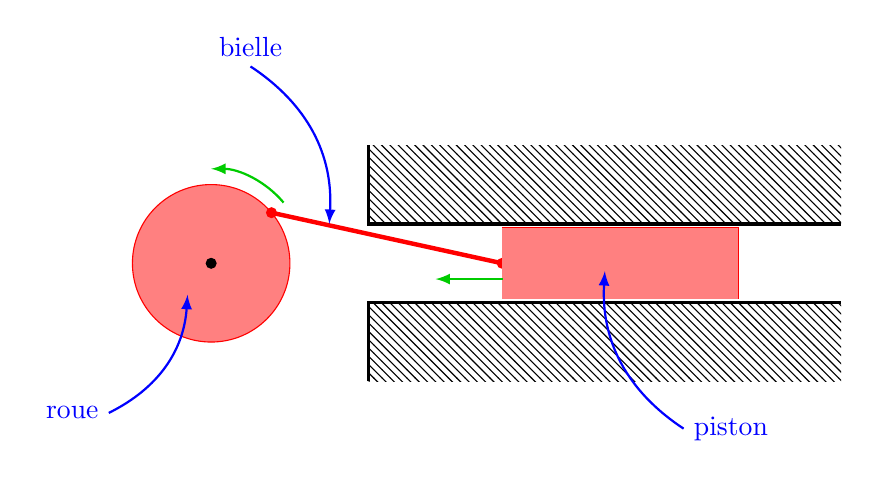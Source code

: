 \usetikzlibrary{patterns}
\begin{tikzpicture}


\def\rayon{1};
\def\bielle{3};
\coordinate (O) at (0,0);
\fill[red!50] (O) circle (\rayon);
\draw[red] (O) circle (\rayon);
\fill (O) circle (2pt);

\fill[pattern=north west lines]  (2,0.5) rectangle (8,1.5);
\draw[very thick] (2,1.5) -- (2,0.5) -- (8,0.5);

\fill[pattern=north west lines]  (2,-0.5) rectangle (8,-1.5);
\draw[very thick] (2,-1.5) -- (2,-0.5) -- (8,-0.5);

\def\actionnepiston#1{
  \def\montheta{#1};
  \coordinate (A) at ({\montheta}:{\rayon});
  \fill[red] (A) circle (2pt);

  \def\moncos{cos(\montheta)};
  \def\xb{\rayon*\moncos+sqrt(\bielle^2-\rayon^2*(1-\moncos^2))};
  \coordinate (B) at ({\xb},0);
  \fill[red] (B) circle (2pt);
  
   \draw[ultra thick,red] (A)--(B);
   \draw[red] ({\xb},-0.45) rectangle ({\xb+3},0.45);
   \fill[red!50] ({\xb},-0.45) rectangle ({\xb+3},0.45);
}

% Afficher un angle ou afficher plusieurs : commenter/decommenter les lignes
% le paramÃÂ¨tre est l'angle (en degres)

\actionnepiston{40};
%\actionnepiston{90};

% \foreach \t in {0,30,...,180} {
% \actionnepiston{\t};
% };

% Labels
  \draw[<-,>=latex,thick, blue] (1.5,0.5) to[bend right] +(-1,2) node[above] {bielle};
  \draw[<-,>=latex,thick, blue] (5,-0.1) to[bend right] +(1,-2) node[right] {piston};
  \draw[<-,>=latex,thick, blue] (-0.3,-0.4) to[bend left] +(-1,-1.5) node[left] {roue};

  \draw[->,>=latex,thick, green!80!black] (40:1.2) arc (40:90:1.2);
  \draw[->,>=latex,thick, green!80!black] (3.7,-0.2)--+(-0.85,0) ;


\end{tikzpicture}
